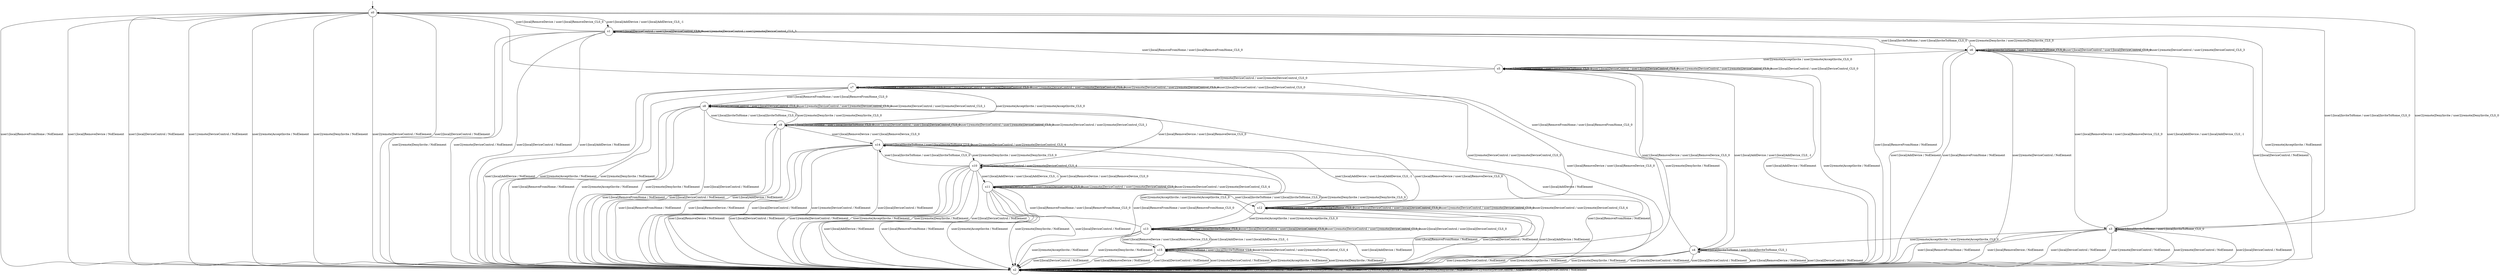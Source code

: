 digraph g {

	s0 [shape="circle" label="s0"];
	s1 [shape="circle" label="s1"];
	s2 [shape="circle" label="s2"];
	s3 [shape="circle" label="s3"];
	s4 [shape="circle" label="s4"];
	s5 [shape="circle" label="s5"];
	s6 [shape="circle" label="s6"];
	s7 [shape="circle" label="s7"];
	s8 [shape="circle" label="s8"];
	s9 [shape="circle" label="s9"];
	s10 [shape="circle" label="s10"];
	s11 [shape="circle" label="s11"];
	s12 [shape="circle" label="s12"];
	s13 [shape="circle" label="s13"];
	s14 [shape="circle" label="s14"];
	s15 [shape="circle" label="s15"];
	s0 -> s1 [label="user1|local|AddDevice / user1|local|AddDevice_CLS_-1"];
	s0 -> s3 [label="user1|local|InviteToHome / user1|local|InviteToHome_CLS_0"];
	s0 -> s2 [label="user1|local|RemoveFromHome / NoElement"];
	s0 -> s2 [label="user1|local|RemoveDevice / NoElement"];
	s0 -> s2 [label="user1|local|DeviceControl / NoElement"];
	s0 -> s2 [label="user1|remote|DeviceControl / NoElement"];
	s0 -> s2 [label="user2|remote|AcceptInvite / NoElement"];
	s0 -> s2 [label="user2|remote|DenyInvite / NoElement"];
	s0 -> s2 [label="user2|remote|DeviceControl / NoElement"];
	s0 -> s2 [label="user2|local|DeviceControl / NoElement"];
	s1 -> s2 [label="user1|local|AddDevice / NoElement"];
	s1 -> s6 [label="user1|local|InviteToHome / user1|local|InviteToHome_CLS_0"];
	s1 -> s2 [label="user1|local|RemoveFromHome / NoElement"];
	s1 -> s0 [label="user1|local|RemoveDevice / user1|local|RemoveDevice_CLS_0"];
	s1 -> s1 [label="user1|local|DeviceControl / user1|local|DeviceControl_CLS_0"];
	s1 -> s1 [label="user1|remote|DeviceControl / user1|remote|DeviceControl_CLS_3"];
	s1 -> s2 [label="user2|remote|AcceptInvite / NoElement"];
	s1 -> s2 [label="user2|remote|DenyInvite / NoElement"];
	s1 -> s2 [label="user2|remote|DeviceControl / NoElement"];
	s1 -> s2 [label="user2|local|DeviceControl / NoElement"];
	s2 -> s2 [label="user1|local|AddDevice / NoElement"];
	s2 -> s2 [label="user1|local|InviteToHome / NoElement"];
	s2 -> s2 [label="user1|local|RemoveFromHome / NoElement"];
	s2 -> s2 [label="user1|local|RemoveDevice / NoElement"];
	s2 -> s2 [label="user1|local|DeviceControl / NoElement"];
	s2 -> s2 [label="user1|remote|DeviceControl / NoElement"];
	s2 -> s2 [label="user2|remote|AcceptInvite / NoElement"];
	s2 -> s2 [label="user2|remote|DenyInvite / NoElement"];
	s2 -> s2 [label="user2|remote|DeviceControl / NoElement"];
	s2 -> s2 [label="user2|local|DeviceControl / NoElement"];
	s3 -> s6 [label="user1|local|AddDevice / user1|local|AddDevice_CLS_-1"];
	s3 -> s3 [label="user1|local|InviteToHome / user1|local|InviteToHome_CLS_0"];
	s3 -> s2 [label="user1|local|RemoveFromHome / NoElement"];
	s3 -> s2 [label="user1|local|RemoveDevice / NoElement"];
	s3 -> s2 [label="user1|local|DeviceControl / NoElement"];
	s3 -> s2 [label="user1|remote|DeviceControl / NoElement"];
	s3 -> s4 [label="user2|remote|AcceptInvite / user2|remote|AcceptInvite_CLS_0"];
	s3 -> s0 [label="user2|remote|DenyInvite / user2|remote|DenyInvite_CLS_0"];
	s3 -> s2 [label="user2|remote|DeviceControl / NoElement"];
	s3 -> s2 [label="user2|local|DeviceControl / NoElement"];
	s4 -> s5 [label="user1|local|AddDevice / user1|local|AddDevice_CLS_-1"];
	s4 -> s4 [label="user1|local|InviteToHome / user1|local|InviteToHome_CLS_1"];
	s4 -> s0 [label="user1|local|RemoveFromHome / user1|local|RemoveFromHome_CLS_0"];
	s4 -> s2 [label="user1|local|RemoveDevice / NoElement"];
	s4 -> s2 [label="user1|local|DeviceControl / NoElement"];
	s4 -> s2 [label="user1|remote|DeviceControl / NoElement"];
	s4 -> s2 [label="user2|remote|AcceptInvite / NoElement"];
	s4 -> s2 [label="user2|remote|DenyInvite / NoElement"];
	s4 -> s2 [label="user2|remote|DeviceControl / NoElement"];
	s4 -> s2 [label="user2|local|DeviceControl / NoElement"];
	s5 -> s2 [label="user1|local|AddDevice / NoElement"];
	s5 -> s5 [label="user1|local|InviteToHome / user1|local|InviteToHome_CLS_1"];
	s5 -> s1 [label="user1|local|RemoveFromHome / user1|local|RemoveFromHome_CLS_0"];
	s5 -> s4 [label="user1|local|RemoveDevice / user1|local|RemoveDevice_CLS_0"];
	s5 -> s5 [label="user1|local|DeviceControl / user1|local|DeviceControl_CLS_0"];
	s5 -> s5 [label="user1|remote|DeviceControl / user1|remote|DeviceControl_CLS_3"];
	s5 -> s2 [label="user2|remote|AcceptInvite / NoElement"];
	s5 -> s2 [label="user2|remote|DenyInvite / NoElement"];
	s5 -> s7 [label="user2|remote|DeviceControl / user2|remote|DeviceControl_CLS_0"];
	s5 -> s5 [label="user2|local|DeviceControl / user2|local|DeviceControl_CLS_0"];
	s6 -> s2 [label="user1|local|AddDevice / NoElement"];
	s6 -> s6 [label="user1|local|InviteToHome / user1|local|InviteToHome_CLS_0"];
	s6 -> s2 [label="user1|local|RemoveFromHome / NoElement"];
	s6 -> s3 [label="user1|local|RemoveDevice / user1|local|RemoveDevice_CLS_0"];
	s6 -> s6 [label="user1|local|DeviceControl / user1|local|DeviceControl_CLS_0"];
	s6 -> s6 [label="user1|remote|DeviceControl / user1|remote|DeviceControl_CLS_3"];
	s6 -> s5 [label="user2|remote|AcceptInvite / user2|remote|AcceptInvite_CLS_0"];
	s6 -> s1 [label="user2|remote|DenyInvite / user2|remote|DenyInvite_CLS_0"];
	s6 -> s2 [label="user2|remote|DeviceControl / NoElement"];
	s6 -> s2 [label="user2|local|DeviceControl / NoElement"];
	s7 -> s2 [label="user1|local|AddDevice / NoElement"];
	s7 -> s7 [label="user1|local|InviteToHome / user1|local|InviteToHome_CLS_1"];
	s7 -> s8 [label="user1|local|RemoveFromHome / user1|local|RemoveFromHome_CLS_0"];
	s7 -> s15 [label="user1|local|RemoveDevice / user1|local|RemoveDevice_CLS_0"];
	s7 -> s7 [label="user1|local|DeviceControl / user1|local|DeviceControl_CLS_0"];
	s7 -> s7 [label="user1|remote|DeviceControl / user1|remote|DeviceControl_CLS_3"];
	s7 -> s2 [label="user2|remote|AcceptInvite / NoElement"];
	s7 -> s2 [label="user2|remote|DenyInvite / NoElement"];
	s7 -> s7 [label="user2|remote|DeviceControl / user2|remote|DeviceControl_CLS_0"];
	s7 -> s7 [label="user2|local|DeviceControl / user2|local|DeviceControl_CLS_0"];
	s8 -> s2 [label="user1|local|AddDevice / NoElement"];
	s8 -> s9 [label="user1|local|InviteToHome / user1|local|InviteToHome_CLS_0"];
	s8 -> s2 [label="user1|local|RemoveFromHome / NoElement"];
	s8 -> s10 [label="user1|local|RemoveDevice / user1|local|RemoveDevice_CLS_0"];
	s8 -> s8 [label="user1|local|DeviceControl / user1|local|DeviceControl_CLS_0"];
	s8 -> s8 [label="user1|remote|DeviceControl / user1|remote|DeviceControl_CLS_3"];
	s8 -> s2 [label="user2|remote|AcceptInvite / NoElement"];
	s8 -> s2 [label="user2|remote|DenyInvite / NoElement"];
	s8 -> s8 [label="user2|remote|DeviceControl / user2|remote|DeviceControl_CLS_1"];
	s8 -> s2 [label="user2|local|DeviceControl / NoElement"];
	s9 -> s2 [label="user1|local|AddDevice / NoElement"];
	s9 -> s9 [label="user1|local|InviteToHome / user1|local|InviteToHome_CLS_0"];
	s9 -> s2 [label="user1|local|RemoveFromHome / NoElement"];
	s9 -> s14 [label="user1|local|RemoveDevice / user1|local|RemoveDevice_CLS_0"];
	s9 -> s9 [label="user1|local|DeviceControl / user1|local|DeviceControl_CLS_0"];
	s9 -> s9 [label="user1|remote|DeviceControl / user1|remote|DeviceControl_CLS_3"];
	s9 -> s7 [label="user2|remote|AcceptInvite / user2|remote|AcceptInvite_CLS_0"];
	s9 -> s8 [label="user2|remote|DenyInvite / user2|remote|DenyInvite_CLS_0"];
	s9 -> s9 [label="user2|remote|DeviceControl / user2|remote|DeviceControl_CLS_1"];
	s9 -> s2 [label="user2|local|DeviceControl / NoElement"];
	s10 -> s11 [label="user1|local|AddDevice / user1|local|AddDevice_CLS_-1"];
	s10 -> s14 [label="user1|local|InviteToHome / user1|local|InviteToHome_CLS_0"];
	s10 -> s2 [label="user1|local|RemoveFromHome / NoElement"];
	s10 -> s2 [label="user1|local|RemoveDevice / NoElement"];
	s10 -> s2 [label="user1|local|DeviceControl / NoElement"];
	s10 -> s2 [label="user1|remote|DeviceControl / NoElement"];
	s10 -> s2 [label="user2|remote|AcceptInvite / NoElement"];
	s10 -> s2 [label="user2|remote|DenyInvite / NoElement"];
	s10 -> s10 [label="user2|remote|DeviceControl / user2|remote|DeviceControl_CLS_4"];
	s10 -> s2 [label="user2|local|DeviceControl / NoElement"];
	s11 -> s2 [label="user1|local|AddDevice / NoElement"];
	s11 -> s12 [label="user1|local|InviteToHome / user1|local|InviteToHome_CLS_0"];
	s11 -> s2 [label="user1|local|RemoveFromHome / NoElement"];
	s11 -> s10 [label="user1|local|RemoveDevice / user1|local|RemoveDevice_CLS_0"];
	s11 -> s11 [label="user1|local|DeviceControl / user1|local|DeviceControl_CLS_0"];
	s11 -> s11 [label="user1|remote|DeviceControl / user1|remote|DeviceControl_CLS_3"];
	s11 -> s2 [label="user2|remote|AcceptInvite / NoElement"];
	s11 -> s2 [label="user2|remote|DenyInvite / NoElement"];
	s11 -> s11 [label="user2|remote|DeviceControl / user2|remote|DeviceControl_CLS_4"];
	s11 -> s2 [label="user2|local|DeviceControl / NoElement"];
	s12 -> s2 [label="user1|local|AddDevice / NoElement"];
	s12 -> s12 [label="user1|local|InviteToHome / user1|local|InviteToHome_CLS_0"];
	s12 -> s2 [label="user1|local|RemoveFromHome / NoElement"];
	s12 -> s14 [label="user1|local|RemoveDevice / user1|local|RemoveDevice_CLS_0"];
	s12 -> s12 [label="user1|local|DeviceControl / user1|local|DeviceControl_CLS_0"];
	s12 -> s12 [label="user1|remote|DeviceControl / user1|remote|DeviceControl_CLS_3"];
	s12 -> s13 [label="user2|remote|AcceptInvite / user2|remote|AcceptInvite_CLS_0"];
	s12 -> s11 [label="user2|remote|DenyInvite / user2|remote|DenyInvite_CLS_0"];
	s12 -> s12 [label="user2|remote|DeviceControl / user2|remote|DeviceControl_CLS_4"];
	s12 -> s2 [label="user2|local|DeviceControl / NoElement"];
	s13 -> s2 [label="user1|local|AddDevice / NoElement"];
	s13 -> s13 [label="user1|local|InviteToHome / user1|local|InviteToHome_CLS_1"];
	s13 -> s11 [label="user1|local|RemoveFromHome / user1|local|RemoveFromHome_CLS_0"];
	s13 -> s15 [label="user1|local|RemoveDevice / user1|local|RemoveDevice_CLS_0"];
	s13 -> s13 [label="user1|local|DeviceControl / user1|local|DeviceControl_CLS_0"];
	s13 -> s13 [label="user1|remote|DeviceControl / user1|remote|DeviceControl_CLS_3"];
	s13 -> s2 [label="user2|remote|AcceptInvite / NoElement"];
	s13 -> s2 [label="user2|remote|DenyInvite / NoElement"];
	s13 -> s7 [label="user2|remote|DeviceControl / user2|remote|DeviceControl_CLS_0"];
	s13 -> s13 [label="user2|local|DeviceControl / user2|local|DeviceControl_CLS_0"];
	s14 -> s12 [label="user1|local|AddDevice / user1|local|AddDevice_CLS_-1"];
	s14 -> s14 [label="user1|local|InviteToHome / user1|local|InviteToHome_CLS_0"];
	s14 -> s2 [label="user1|local|RemoveFromHome / NoElement"];
	s14 -> s2 [label="user1|local|RemoveDevice / NoElement"];
	s14 -> s2 [label="user1|local|DeviceControl / NoElement"];
	s14 -> s2 [label="user1|remote|DeviceControl / NoElement"];
	s14 -> s15 [label="user2|remote|AcceptInvite / user2|remote|AcceptInvite_CLS_0"];
	s14 -> s10 [label="user2|remote|DenyInvite / user2|remote|DenyInvite_CLS_0"];
	s14 -> s14 [label="user2|remote|DeviceControl / user2|remote|DeviceControl_CLS_4"];
	s14 -> s2 [label="user2|local|DeviceControl / NoElement"];
	s15 -> s13 [label="user1|local|AddDevice / user1|local|AddDevice_CLS_-1"];
	s15 -> s15 [label="user1|local|InviteToHome / user1|local|InviteToHome_CLS_1"];
	s15 -> s10 [label="user1|local|RemoveFromHome / user1|local|RemoveFromHome_CLS_0"];
	s15 -> s2 [label="user1|local|RemoveDevice / NoElement"];
	s15 -> s2 [label="user1|local|DeviceControl / NoElement"];
	s15 -> s2 [label="user1|remote|DeviceControl / NoElement"];
	s15 -> s2 [label="user2|remote|AcceptInvite / NoElement"];
	s15 -> s2 [label="user2|remote|DenyInvite / NoElement"];
	s15 -> s15 [label="user2|remote|DeviceControl / user2|remote|DeviceControl_CLS_4"];
	s15 -> s2 [label="user2|local|DeviceControl / NoElement"];

__start0 [label="" shape="none" width="0" height="0"];
__start0 -> s0;

}
